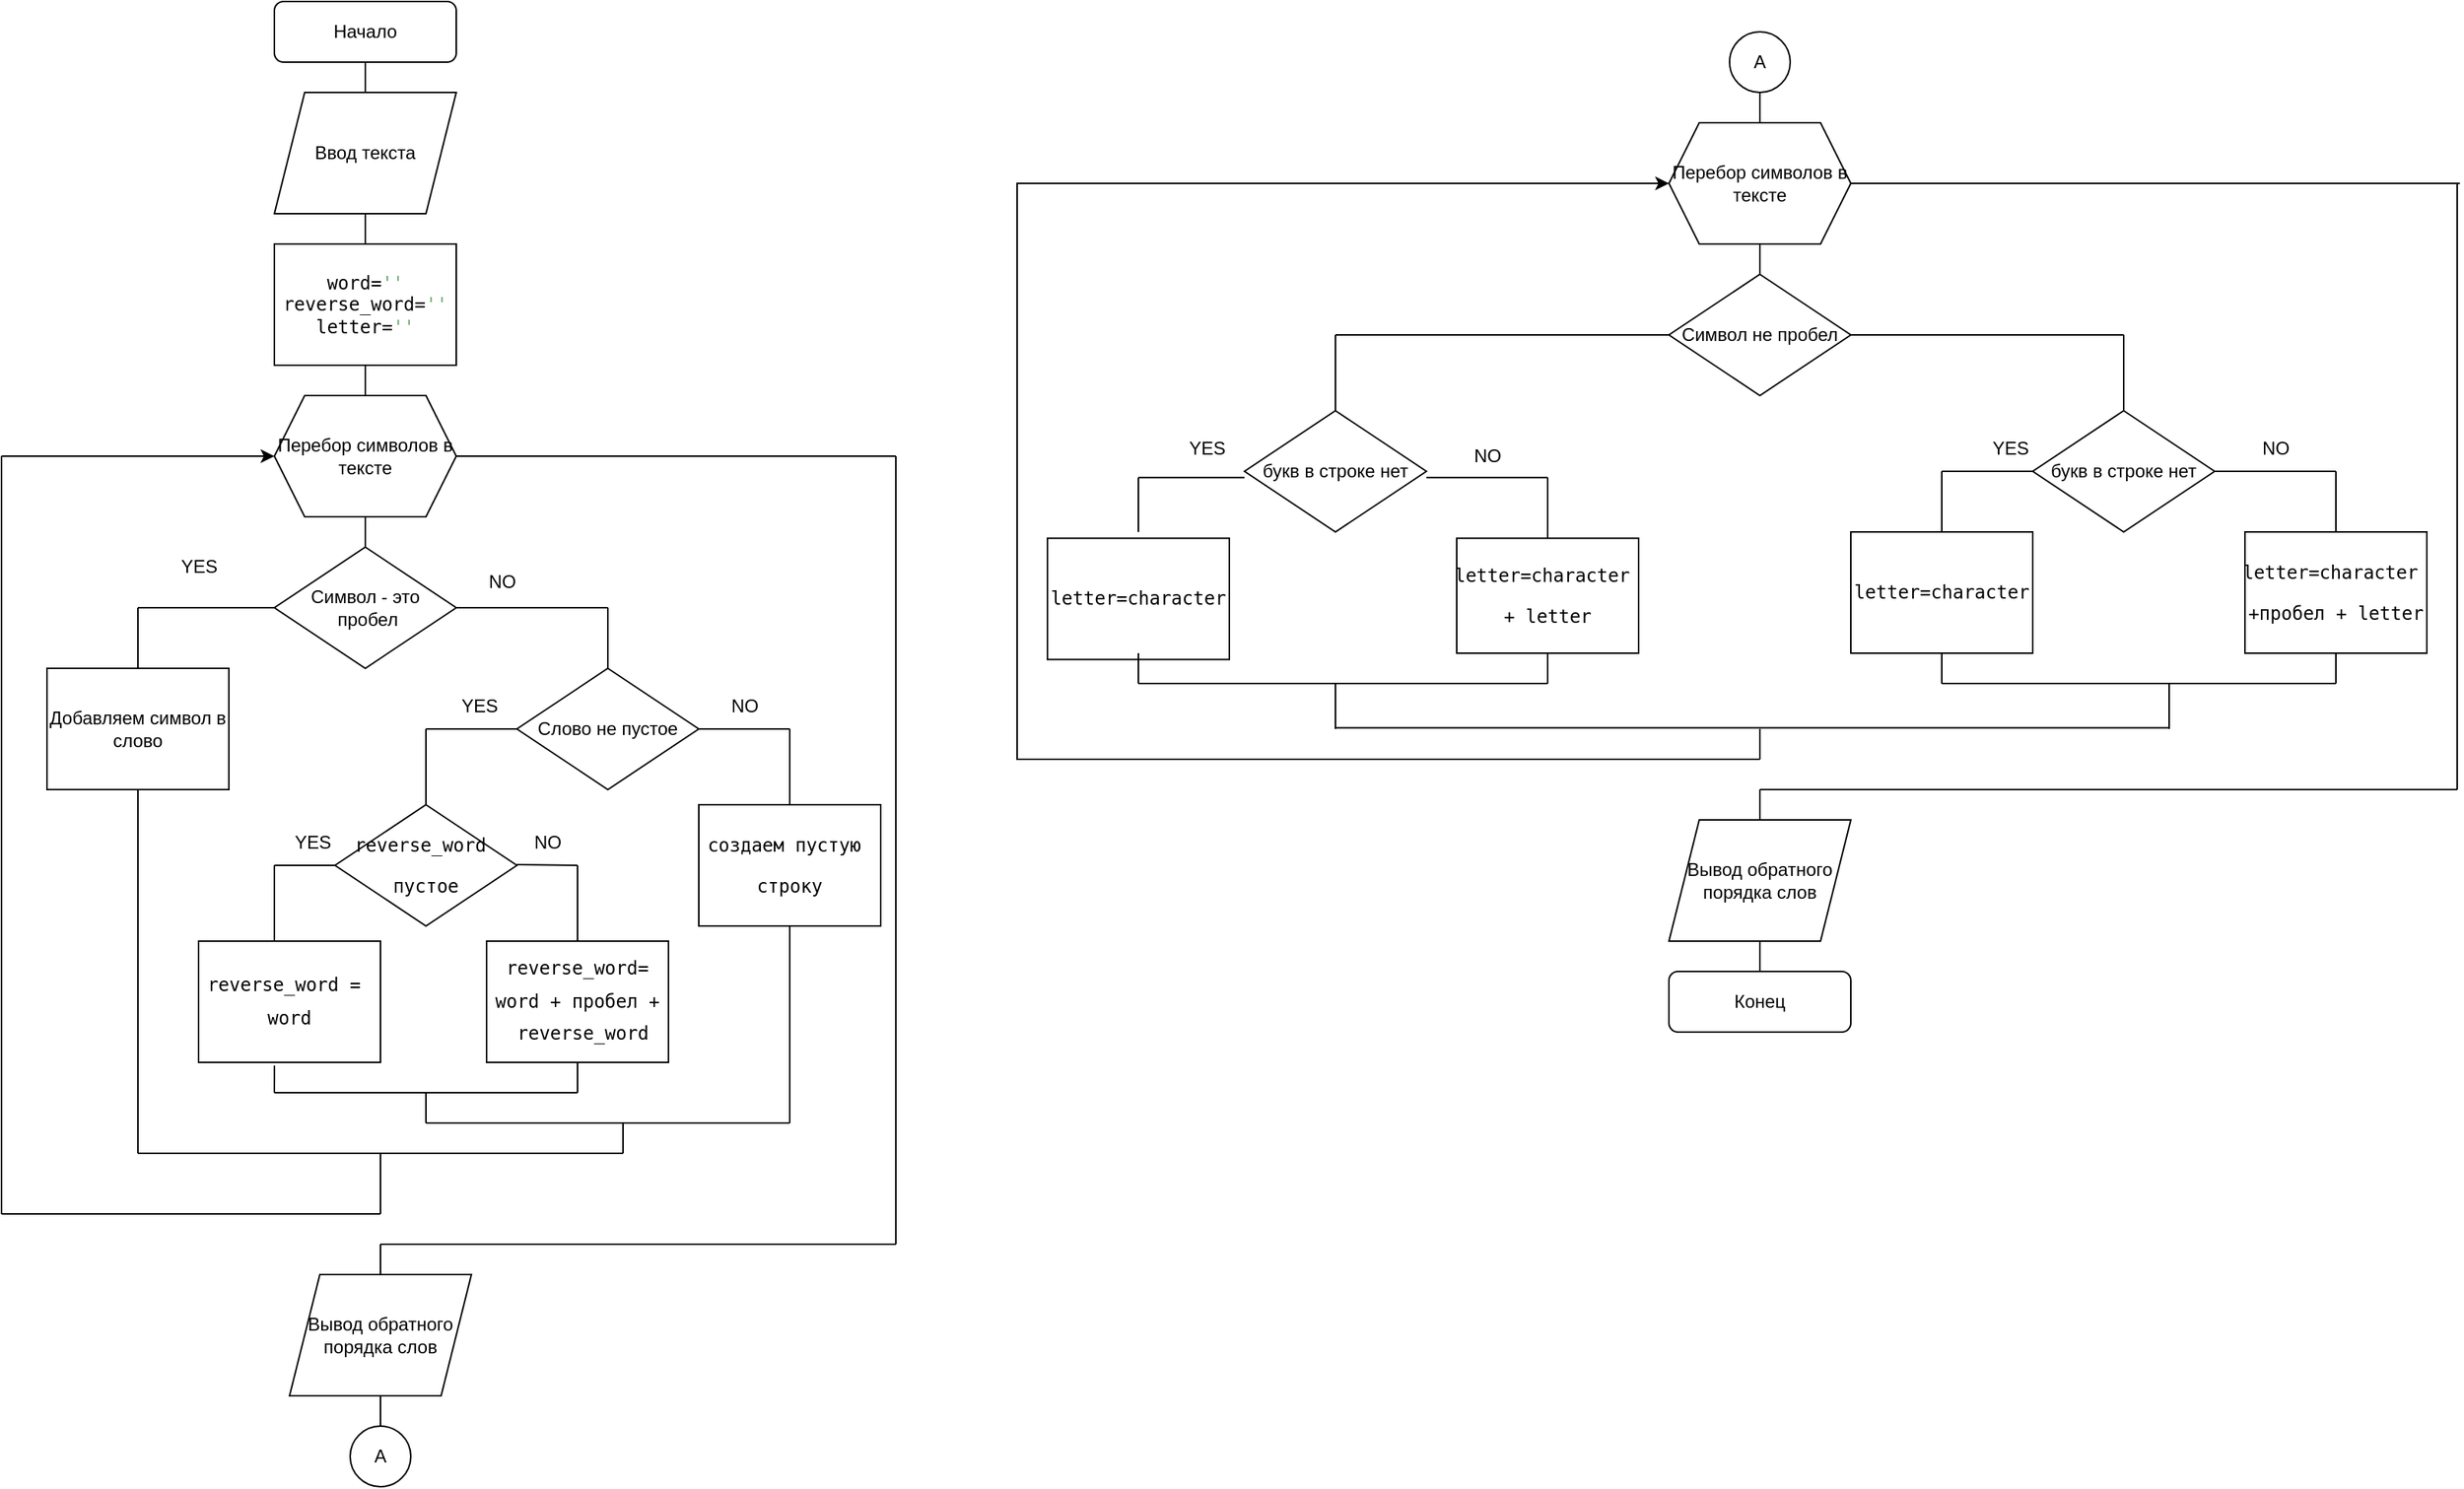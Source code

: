 <mxfile version="28.1.2">
  <diagram name="Страница — 1" id="8eSx1k_ZYEwDAiT9d2uQ">
    <mxGraphModel dx="1763" dy="1290" grid="1" gridSize="10" guides="1" tooltips="1" connect="1" arrows="1" fold="1" page="1" pageScale="1" pageWidth="827" pageHeight="1169" math="0" shadow="0">
      <root>
        <mxCell id="0" />
        <mxCell id="1" parent="0" />
        <mxCell id="wPgBuyR4cdrzYGQTB9yw-1" value="Начало" style="rounded=1;whiteSpace=wrap;html=1;" parent="1" vertex="1">
          <mxGeometry x="40" y="160" width="120" height="40" as="geometry" />
        </mxCell>
        <mxCell id="wPgBuyR4cdrzYGQTB9yw-2" value="Ввод текста" style="shape=parallelogram;perimeter=parallelogramPerimeter;whiteSpace=wrap;html=1;fixedSize=1;" parent="1" vertex="1">
          <mxGeometry x="40" y="220" width="120" height="80" as="geometry" />
        </mxCell>
        <mxCell id="wPgBuyR4cdrzYGQTB9yw-3" value="&lt;div&gt;&lt;pre style=&quot;font-family: &amp;quot;JetBrains Mono&amp;quot;, monospace;&quot;&gt;&lt;span&gt;&lt;font style=&quot;color: rgb(0, 0, 0);&quot;&gt;word=&lt;span style=&quot;color: rgb(106, 171, 115);&quot;&gt;&#39;&#39;&lt;br&gt;&lt;/span&gt;reverse_word=&lt;span style=&quot;color: rgb(106, 171, 115);&quot;&gt;&#39;&#39;&lt;br&gt;&lt;/span&gt;letter=&lt;span style=&quot;color: rgb(106, 171, 115);&quot;&gt;&#39;&#39;&lt;/span&gt;&lt;/font&gt;&lt;/span&gt;&lt;/pre&gt;&lt;/div&gt;" style="rounded=0;whiteSpace=wrap;html=1;" parent="1" vertex="1">
          <mxGeometry x="40" y="320" width="120" height="80" as="geometry" />
        </mxCell>
        <mxCell id="wPgBuyR4cdrzYGQTB9yw-4" value="Перебор символов в тексте" style="shape=hexagon;perimeter=hexagonPerimeter2;whiteSpace=wrap;html=1;fixedSize=1;" parent="1" vertex="1">
          <mxGeometry x="40" y="420" width="120" height="80" as="geometry" />
        </mxCell>
        <mxCell id="wPgBuyR4cdrzYGQTB9yw-6" value="Символ - это&lt;div&gt;&amp;nbsp;пробел&lt;/div&gt;" style="rhombus;whiteSpace=wrap;html=1;" parent="1" vertex="1">
          <mxGeometry x="40" y="520" width="120" height="80" as="geometry" />
        </mxCell>
        <mxCell id="wPgBuyR4cdrzYGQTB9yw-7" value="Добавляем символ в слово" style="rounded=0;whiteSpace=wrap;html=1;" parent="1" vertex="1">
          <mxGeometry x="-110" y="600" width="120" height="80" as="geometry" />
        </mxCell>
        <mxCell id="wPgBuyR4cdrzYGQTB9yw-8" value="Слово не пустое" style="rhombus;whiteSpace=wrap;html=1;" parent="1" vertex="1">
          <mxGeometry x="200" y="600" width="120" height="80" as="geometry" />
        </mxCell>
        <mxCell id="wPgBuyR4cdrzYGQTB9yw-9" value="&lt;div&gt;&lt;pre style=&quot;font-family: &amp;quot;JetBrains Mono&amp;quot;, monospace;&quot;&gt;создаем пустую &lt;/pre&gt;&lt;pre style=&quot;font-family: &amp;quot;JetBrains Mono&amp;quot;, monospace;&quot;&gt;строку&lt;/pre&gt;&lt;/div&gt;" style="rounded=0;whiteSpace=wrap;html=1;" parent="1" vertex="1">
          <mxGeometry x="320" y="690" width="120" height="80" as="geometry" />
        </mxCell>
        <mxCell id="wPgBuyR4cdrzYGQTB9yw-10" value="&lt;div&gt;&lt;pre style=&quot;font-family: &amp;quot;JetBrains Mono&amp;quot;, monospace;&quot;&gt;&lt;span&gt;&lt;font style=&quot;color: rgb(0, 0, 0);&quot;&gt;reverse_word &lt;/font&gt;&lt;/span&gt;&lt;/pre&gt;&lt;pre style=&quot;font-family: &amp;quot;JetBrains Mono&amp;quot;, monospace;&quot;&gt;&lt;span&gt;&lt;font style=&quot;color: rgb(0, 0, 0);&quot;&gt;пустое&lt;/font&gt;&lt;/span&gt;&lt;/pre&gt;&lt;/div&gt;" style="rhombus;whiteSpace=wrap;html=1;" parent="1" vertex="1">
          <mxGeometry x="80" y="690" width="120" height="80" as="geometry" />
        </mxCell>
        <mxCell id="wPgBuyR4cdrzYGQTB9yw-11" value="" style="endArrow=none;html=1;rounded=0;exitX=0.5;exitY=0;exitDx=0;exitDy=0;entryX=0.5;entryY=1;entryDx=0;entryDy=0;" parent="1" source="wPgBuyR4cdrzYGQTB9yw-2" target="wPgBuyR4cdrzYGQTB9yw-1" edge="1">
          <mxGeometry width="50" height="50" relative="1" as="geometry">
            <mxPoint x="70" y="210" as="sourcePoint" />
            <mxPoint x="120" y="160" as="targetPoint" />
          </mxGeometry>
        </mxCell>
        <mxCell id="wPgBuyR4cdrzYGQTB9yw-12" value="" style="endArrow=none;html=1;rounded=0;exitX=0.5;exitY=1;exitDx=0;exitDy=0;entryX=0.5;entryY=1;entryDx=0;entryDy=0;" parent="1" source="wPgBuyR4cdrzYGQTB9yw-2" target="wPgBuyR4cdrzYGQTB9yw-2" edge="1">
          <mxGeometry width="50" height="50" relative="1" as="geometry">
            <mxPoint x="100" y="250" as="sourcePoint" />
            <mxPoint x="100" y="230" as="targetPoint" />
            <Array as="points">
              <mxPoint x="100" y="320" />
            </Array>
          </mxGeometry>
        </mxCell>
        <mxCell id="wPgBuyR4cdrzYGQTB9yw-13" value="" style="endArrow=none;html=1;rounded=0;exitX=0.5;exitY=0;exitDx=0;exitDy=0;entryX=0.5;entryY=1;entryDx=0;entryDy=0;" parent="1" source="wPgBuyR4cdrzYGQTB9yw-4" target="wPgBuyR4cdrzYGQTB9yw-3" edge="1">
          <mxGeometry width="50" height="50" relative="1" as="geometry">
            <mxPoint x="130" y="430" as="sourcePoint" />
            <mxPoint x="130" y="410" as="targetPoint" />
            <Array as="points">
              <mxPoint x="100" y="410" />
            </Array>
          </mxGeometry>
        </mxCell>
        <mxCell id="wPgBuyR4cdrzYGQTB9yw-14" value="" style="endArrow=none;html=1;rounded=0;exitX=0.5;exitY=0;exitDx=0;exitDy=0;entryX=0.5;entryY=1;entryDx=0;entryDy=0;" parent="1" source="wPgBuyR4cdrzYGQTB9yw-6" target="wPgBuyR4cdrzYGQTB9yw-4" edge="1">
          <mxGeometry width="50" height="50" relative="1" as="geometry">
            <mxPoint x="150" y="610" as="sourcePoint" />
            <mxPoint x="150" y="590" as="targetPoint" />
          </mxGeometry>
        </mxCell>
        <mxCell id="wPgBuyR4cdrzYGQTB9yw-15" value="" style="endArrow=none;html=1;rounded=0;exitX=0.5;exitY=0;exitDx=0;exitDy=0;" parent="1" source="wPgBuyR4cdrzYGQTB9yw-7" edge="1">
          <mxGeometry width="50" height="50" relative="1" as="geometry">
            <mxPoint x="-20" y="550" as="sourcePoint" />
            <mxPoint x="-50" y="560" as="targetPoint" />
          </mxGeometry>
        </mxCell>
        <mxCell id="wPgBuyR4cdrzYGQTB9yw-16" value="" style="endArrow=none;html=1;rounded=0;exitX=0;exitY=0.5;exitDx=0;exitDy=0;" parent="1" source="wPgBuyR4cdrzYGQTB9yw-6" edge="1">
          <mxGeometry width="50" height="50" relative="1" as="geometry">
            <mxPoint x="20" y="540" as="sourcePoint" />
            <mxPoint x="-50" y="560" as="targetPoint" />
          </mxGeometry>
        </mxCell>
        <mxCell id="wPgBuyR4cdrzYGQTB9yw-17" value="" style="endArrow=none;html=1;rounded=0;exitX=1;exitY=0.5;exitDx=0;exitDy=0;" parent="1" source="wPgBuyR4cdrzYGQTB9yw-6" edge="1">
          <mxGeometry width="50" height="50" relative="1" as="geometry">
            <mxPoint x="220" y="560" as="sourcePoint" />
            <mxPoint x="260" y="560" as="targetPoint" />
          </mxGeometry>
        </mxCell>
        <mxCell id="wPgBuyR4cdrzYGQTB9yw-18" value="" style="endArrow=none;html=1;rounded=0;exitX=0.5;exitY=0;exitDx=0;exitDy=0;" parent="1" source="wPgBuyR4cdrzYGQTB9yw-8" edge="1">
          <mxGeometry width="50" height="50" relative="1" as="geometry">
            <mxPoint x="280" y="560" as="sourcePoint" />
            <mxPoint x="260" y="560" as="targetPoint" />
          </mxGeometry>
        </mxCell>
        <mxCell id="wPgBuyR4cdrzYGQTB9yw-19" value="" style="endArrow=none;html=1;rounded=0;exitX=0.5;exitY=0;exitDx=0;exitDy=0;" parent="1" source="wPgBuyR4cdrzYGQTB9yw-9" edge="1">
          <mxGeometry width="50" height="50" relative="1" as="geometry">
            <mxPoint x="290" y="700" as="sourcePoint" />
            <mxPoint x="380" y="640" as="targetPoint" />
          </mxGeometry>
        </mxCell>
        <mxCell id="wPgBuyR4cdrzYGQTB9yw-20" value="" style="endArrow=none;html=1;rounded=0;entryX=1;entryY=0.5;entryDx=0;entryDy=0;" parent="1" target="wPgBuyR4cdrzYGQTB9yw-8" edge="1">
          <mxGeometry width="50" height="50" relative="1" as="geometry">
            <mxPoint x="380" y="640" as="sourcePoint" />
            <mxPoint x="390" y="620" as="targetPoint" />
          </mxGeometry>
        </mxCell>
        <mxCell id="wPgBuyR4cdrzYGQTB9yw-21" value="" style="endArrow=none;html=1;rounded=0;exitX=0.5;exitY=0;exitDx=0;exitDy=0;" parent="1" source="wPgBuyR4cdrzYGQTB9yw-10" edge="1">
          <mxGeometry width="50" height="50" relative="1" as="geometry">
            <mxPoint x="230" y="650" as="sourcePoint" />
            <mxPoint x="140" y="640" as="targetPoint" />
          </mxGeometry>
        </mxCell>
        <mxCell id="wPgBuyR4cdrzYGQTB9yw-22" value="" style="endArrow=none;html=1;rounded=0;entryX=0;entryY=0.5;entryDx=0;entryDy=0;" parent="1" target="wPgBuyR4cdrzYGQTB9yw-8" edge="1">
          <mxGeometry width="50" height="50" relative="1" as="geometry">
            <mxPoint x="140" y="640" as="sourcePoint" />
            <mxPoint x="170" y="620" as="targetPoint" />
          </mxGeometry>
        </mxCell>
        <mxCell id="wPgBuyR4cdrzYGQTB9yw-23" value="" style="endArrow=none;html=1;rounded=0;" parent="1" edge="1">
          <mxGeometry width="50" height="50" relative="1" as="geometry">
            <mxPoint x="40" y="760" as="sourcePoint" />
            <mxPoint x="40" y="730" as="targetPoint" />
            <Array as="points">
              <mxPoint x="40" y="780" />
              <mxPoint x="40" y="760" />
            </Array>
          </mxGeometry>
        </mxCell>
        <mxCell id="wPgBuyR4cdrzYGQTB9yw-24" value="" style="endArrow=none;html=1;rounded=0;entryX=0.5;entryY=1;entryDx=0;entryDy=0;" parent="1" target="wPgBuyR4cdrzYGQTB9yw-9" edge="1">
          <mxGeometry width="50" height="50" relative="1" as="geometry">
            <mxPoint x="380" y="900" as="sourcePoint" />
            <mxPoint x="290" y="830" as="targetPoint" />
          </mxGeometry>
        </mxCell>
        <mxCell id="wPgBuyR4cdrzYGQTB9yw-25" value="" style="endArrow=none;html=1;rounded=0;" parent="1" edge="1">
          <mxGeometry width="50" height="50" relative="1" as="geometry">
            <mxPoint x="240" y="730" as="sourcePoint" />
            <mxPoint x="200" y="729.5" as="targetPoint" />
          </mxGeometry>
        </mxCell>
        <mxCell id="wPgBuyR4cdrzYGQTB9yw-26" value="" style="endArrow=none;html=1;rounded=0;exitX=0;exitY=0.5;exitDx=0;exitDy=0;" parent="1" source="wPgBuyR4cdrzYGQTB9yw-10" edge="1">
          <mxGeometry width="50" height="50" relative="1" as="geometry">
            <mxPoint x="260" y="810" as="sourcePoint" />
            <mxPoint x="70" y="730" as="targetPoint" />
            <Array as="points">
              <mxPoint x="40" y="730" />
            </Array>
          </mxGeometry>
        </mxCell>
        <mxCell id="wPgBuyR4cdrzYGQTB9yw-27" value="" style="endArrow=none;html=1;rounded=0;entryX=0.5;entryY=1;entryDx=0;entryDy=0;" parent="1" target="wPgBuyR4cdrzYGQTB9yw-7" edge="1">
          <mxGeometry width="50" height="50" relative="1" as="geometry">
            <mxPoint x="-50" y="920" as="sourcePoint" />
            <mxPoint x="-40" y="680" as="targetPoint" />
          </mxGeometry>
        </mxCell>
        <mxCell id="wPgBuyR4cdrzYGQTB9yw-28" value="" style="endArrow=none;html=1;rounded=0;" parent="1" edge="1">
          <mxGeometry width="50" height="50" relative="1" as="geometry">
            <mxPoint x="1140" y="610" as="sourcePoint" />
            <mxPoint x="1400" y="610" as="targetPoint" />
          </mxGeometry>
        </mxCell>
        <mxCell id="wPgBuyR4cdrzYGQTB9yw-29" value="" style="endArrow=none;html=1;rounded=0;" parent="1" edge="1">
          <mxGeometry width="50" height="50" relative="1" as="geometry">
            <mxPoint x="110" y="960" as="sourcePoint" />
            <mxPoint x="110" y="920" as="targetPoint" />
            <Array as="points" />
          </mxGeometry>
        </mxCell>
        <mxCell id="wPgBuyR4cdrzYGQTB9yw-30" value="" style="endArrow=none;html=1;rounded=0;" parent="1" edge="1">
          <mxGeometry width="50" height="50" relative="1" as="geometry">
            <mxPoint x="240" y="790" as="sourcePoint" />
            <mxPoint x="240" y="730" as="targetPoint" />
            <Array as="points">
              <mxPoint x="240" y="780" />
            </Array>
          </mxGeometry>
        </mxCell>
        <mxCell id="wPgBuyR4cdrzYGQTB9yw-31" value="&lt;div style=&quot;line-height: 80%;&quot;&gt;&lt;pre style=&quot;font-family: &amp;quot;JetBrains Mono&amp;quot;, monospace;&quot;&gt;&lt;span&gt;&lt;font style=&quot;color: rgb(0, 0, 0);&quot;&gt;reverse_word = &lt;/font&gt;&lt;/span&gt;&lt;/pre&gt;&lt;pre style=&quot;font-family: &amp;quot;JetBrains Mono&amp;quot;, monospace;&quot;&gt;&lt;span&gt;&lt;font style=&quot;color: rgb(0, 0, 0);&quot;&gt;word&lt;/font&gt;&lt;/span&gt;&lt;/pre&gt;&lt;/div&gt;" style="rounded=0;whiteSpace=wrap;html=1;" parent="1" vertex="1">
          <mxGeometry x="-10" y="780" width="120" height="80" as="geometry" />
        </mxCell>
        <mxCell id="wPgBuyR4cdrzYGQTB9yw-32" value="&lt;div style=&quot;line-height: 80%;&quot;&gt;&lt;pre style=&quot;font-family: &amp;quot;JetBrains Mono&amp;quot;, monospace;&quot;&gt;&lt;span&gt;&lt;font style=&quot;color: rgb(0, 0, 0);&quot;&gt;reverse_word=&lt;/font&gt;&lt;/span&gt;&lt;/pre&gt;&lt;pre style=&quot;font-family: &amp;quot;JetBrains Mono&amp;quot;, monospace;&quot;&gt;&lt;span&gt;&lt;font&gt;word + &lt;span&gt;&lt;font style=&quot;color: rgb(0, 0, 0);&quot;&gt;пробел &lt;/font&gt;&lt;/span&gt;+&lt;/font&gt;&lt;/span&gt;&lt;/pre&gt;&lt;pre style=&quot;font-family: &amp;quot;JetBrains Mono&amp;quot;, monospace;&quot;&gt;&lt;span&gt;&lt;font style=&quot;color: rgb(0, 0, 0);&quot;&gt; reverse_word&lt;/font&gt;&lt;/span&gt;&lt;/pre&gt;&lt;/div&gt;" style="rounded=0;whiteSpace=wrap;html=1;" parent="1" vertex="1">
          <mxGeometry x="180" y="780" width="120" height="80" as="geometry" />
        </mxCell>
        <mxCell id="wPgBuyR4cdrzYGQTB9yw-34" value="" style="endArrow=none;html=1;rounded=0;entryX=0.417;entryY=1.026;entryDx=0;entryDy=0;entryPerimeter=0;" parent="1" target="wPgBuyR4cdrzYGQTB9yw-31" edge="1">
          <mxGeometry width="50" height="50" relative="1" as="geometry">
            <mxPoint x="40" y="880" as="sourcePoint" />
            <mxPoint x="30" y="860" as="targetPoint" />
            <Array as="points" />
          </mxGeometry>
        </mxCell>
        <mxCell id="wPgBuyR4cdrzYGQTB9yw-35" value="" style="endArrow=none;html=1;rounded=0;" parent="1" edge="1">
          <mxGeometry width="50" height="50" relative="1" as="geometry">
            <mxPoint x="240" y="880" as="sourcePoint" />
            <mxPoint x="240" y="880" as="targetPoint" />
            <Array as="points">
              <mxPoint x="240" y="860" />
              <mxPoint x="240" y="870" />
            </Array>
          </mxGeometry>
        </mxCell>
        <mxCell id="wPgBuyR4cdrzYGQTB9yw-36" value="" style="endArrow=none;html=1;rounded=0;" parent="1" edge="1">
          <mxGeometry width="50" height="50" relative="1" as="geometry">
            <mxPoint x="40" y="880" as="sourcePoint" />
            <mxPoint x="240" y="880" as="targetPoint" />
          </mxGeometry>
        </mxCell>
        <mxCell id="wPgBuyR4cdrzYGQTB9yw-37" value="" style="endArrow=none;html=1;rounded=0;" parent="1" edge="1">
          <mxGeometry width="50" height="50" relative="1" as="geometry">
            <mxPoint x="140" y="880" as="sourcePoint" />
            <mxPoint x="140" y="880" as="targetPoint" />
            <Array as="points">
              <mxPoint x="140" y="900" />
            </Array>
          </mxGeometry>
        </mxCell>
        <mxCell id="wPgBuyR4cdrzYGQTB9yw-38" value="" style="endArrow=none;html=1;rounded=0;" parent="1" edge="1">
          <mxGeometry width="50" height="50" relative="1" as="geometry">
            <mxPoint x="140" y="900" as="sourcePoint" />
            <mxPoint x="380" y="900" as="targetPoint" />
          </mxGeometry>
        </mxCell>
        <mxCell id="wPgBuyR4cdrzYGQTB9yw-39" value="" style="endArrow=none;html=1;rounded=0;" parent="1" edge="1">
          <mxGeometry width="50" height="50" relative="1" as="geometry">
            <mxPoint x="270" y="920" as="sourcePoint" />
            <mxPoint x="270" y="900" as="targetPoint" />
            <Array as="points">
              <mxPoint x="270" y="920" />
            </Array>
          </mxGeometry>
        </mxCell>
        <mxCell id="wPgBuyR4cdrzYGQTB9yw-40" value="" style="endArrow=none;html=1;rounded=0;" parent="1" edge="1">
          <mxGeometry width="50" height="50" relative="1" as="geometry">
            <mxPoint x="-50" y="920" as="sourcePoint" />
            <mxPoint x="270" y="920" as="targetPoint" />
          </mxGeometry>
        </mxCell>
        <mxCell id="wPgBuyR4cdrzYGQTB9yw-41" value="Вывод обратного порядка слов" style="shape=parallelogram;perimeter=parallelogramPerimeter;whiteSpace=wrap;html=1;fixedSize=1;" parent="1" vertex="1">
          <mxGeometry x="50" y="1000" width="120" height="80" as="geometry" />
        </mxCell>
        <mxCell id="wPgBuyR4cdrzYGQTB9yw-42" value="Перебор символов в тексте" style="shape=hexagon;perimeter=hexagonPerimeter2;whiteSpace=wrap;html=1;fixedSize=1;" parent="1" vertex="1">
          <mxGeometry x="960" y="240" width="120" height="80" as="geometry" />
        </mxCell>
        <mxCell id="wPgBuyR4cdrzYGQTB9yw-43" value="Символ не пробел" style="rhombus;whiteSpace=wrap;html=1;" parent="1" vertex="1">
          <mxGeometry x="960" y="340" width="120" height="80" as="geometry" />
        </mxCell>
        <mxCell id="wPgBuyR4cdrzYGQTB9yw-44" value="букв в строке нет" style="rhombus;whiteSpace=wrap;html=1;" parent="1" vertex="1">
          <mxGeometry x="680" y="430" width="120" height="80" as="geometry" />
        </mxCell>
        <mxCell id="wPgBuyR4cdrzYGQTB9yw-45" value="&lt;div&gt;&lt;pre style=&quot;font-family: &amp;quot;JetBrains Mono&amp;quot;, monospace;&quot;&gt;&lt;font style=&quot;color: rgb(0, 0, 0);&quot;&gt;letter=character&lt;/font&gt;&lt;/pre&gt;&lt;/div&gt;" style="rounded=0;whiteSpace=wrap;html=1;" parent="1" vertex="1">
          <mxGeometry x="550" y="514.17" width="120" height="80" as="geometry" />
        </mxCell>
        <mxCell id="wPgBuyR4cdrzYGQTB9yw-46" value="&lt;div&gt;&lt;pre style=&quot;font-family: &amp;quot;JetBrains Mono&amp;quot;, monospace;&quot;&gt;&lt;span&gt;&lt;font style=&quot;color: rgb(0, 0, 0);&quot;&gt;letter=character &lt;/font&gt;&lt;/span&gt;&lt;/pre&gt;&lt;pre style=&quot;font-family: &amp;quot;JetBrains Mono&amp;quot;, monospace;&quot;&gt;&lt;span&gt;&lt;font style=&quot;color: rgb(0, 0, 0);&quot;&gt;+ letter&lt;/font&gt;&lt;/span&gt;&lt;/pre&gt;&lt;/div&gt;" style="rounded=0;whiteSpace=wrap;html=1;" parent="1" vertex="1">
          <mxGeometry x="820" y="514.17" width="120" height="75.83" as="geometry" />
        </mxCell>
        <mxCell id="wPgBuyR4cdrzYGQTB9yw-47" value="букв в строке нет" style="rhombus;whiteSpace=wrap;html=1;" parent="1" vertex="1">
          <mxGeometry x="1200" y="430" width="120" height="80" as="geometry" />
        </mxCell>
        <mxCell id="wPgBuyR4cdrzYGQTB9yw-48" value="&lt;div&gt;&lt;pre style=&quot;font-family: &amp;quot;JetBrains Mono&amp;quot;, monospace;&quot;&gt;&lt;span style=&quot;background-color: light-dark(#ffffff, var(--ge-dark-color, #121212));&quot;&gt;&lt;font style=&quot;color: rgb(0, 0, 0);&quot;&gt;letter=character&lt;/font&gt;&lt;/span&gt;&lt;/pre&gt;&lt;/div&gt;" style="rounded=0;whiteSpace=wrap;html=1;" parent="1" vertex="1">
          <mxGeometry x="1080" y="510" width="120" height="80" as="geometry" />
        </mxCell>
        <mxCell id="wPgBuyR4cdrzYGQTB9yw-49" value="&lt;div&gt;&lt;pre style=&quot;font-family: &amp;quot;JetBrains Mono&amp;quot;, monospace;&quot;&gt;&lt;span&gt;&lt;font style=&quot;color: rgb(0, 0, 0);&quot;&gt;letter=character &lt;/font&gt;&lt;/span&gt;&lt;/pre&gt;&lt;pre style=&quot;font-family: &amp;quot;JetBrains Mono&amp;quot;, monospace;&quot;&gt;&lt;span&gt;&lt;font style=&quot;color: rgb(0, 0, 0);&quot;&gt;+пробел + letter&lt;/font&gt;&lt;/span&gt;&lt;/pre&gt;&lt;/div&gt;" style="rounded=0;whiteSpace=wrap;html=1;" parent="1" vertex="1">
          <mxGeometry x="1340" y="510" width="120" height="80" as="geometry" />
        </mxCell>
        <mxCell id="wPgBuyR4cdrzYGQTB9yw-50" value="" style="endArrow=none;html=1;rounded=0;entryX=0.5;entryY=1;entryDx=0;entryDy=0;" parent="1" source="wPgBuyR4cdrzYGQTB9yw-43" target="wPgBuyR4cdrzYGQTB9yw-42" edge="1">
          <mxGeometry width="50" height="50" relative="1" as="geometry">
            <mxPoint x="980" y="430" as="sourcePoint" />
            <mxPoint x="1030" y="380" as="targetPoint" />
          </mxGeometry>
        </mxCell>
        <mxCell id="wPgBuyR4cdrzYGQTB9yw-51" value="" style="endArrow=none;html=1;rounded=0;exitX=0.5;exitY=0;exitDx=0;exitDy=0;" parent="1" source="wPgBuyR4cdrzYGQTB9yw-46" edge="1">
          <mxGeometry width="50" height="50" relative="1" as="geometry">
            <mxPoint x="880" y="434.17" as="sourcePoint" />
            <mxPoint x="880" y="474.17" as="targetPoint" />
          </mxGeometry>
        </mxCell>
        <mxCell id="wPgBuyR4cdrzYGQTB9yw-52" value="" style="endArrow=none;html=1;rounded=0;exitX=0;exitY=0.5;exitDx=0;exitDy=0;" parent="1" source="wPgBuyR4cdrzYGQTB9yw-43" edge="1">
          <mxGeometry width="50" height="50" relative="1" as="geometry">
            <mxPoint x="910" y="410" as="sourcePoint" />
            <mxPoint x="740" y="380" as="targetPoint" />
          </mxGeometry>
        </mxCell>
        <mxCell id="wPgBuyR4cdrzYGQTB9yw-53" value="" style="endArrow=none;html=1;rounded=0;entryX=1;entryY=0.5;entryDx=0;entryDy=0;" parent="1" target="wPgBuyR4cdrzYGQTB9yw-43" edge="1">
          <mxGeometry width="50" height="50" relative="1" as="geometry">
            <mxPoint x="1260" y="380" as="sourcePoint" />
            <mxPoint x="1200" y="390" as="targetPoint" />
          </mxGeometry>
        </mxCell>
        <mxCell id="wPgBuyR4cdrzYGQTB9yw-54" value="" style="endArrow=none;html=1;rounded=0;exitX=0.5;exitY=0;exitDx=0;exitDy=0;" parent="1" source="wPgBuyR4cdrzYGQTB9yw-47" edge="1">
          <mxGeometry width="50" height="50" relative="1" as="geometry">
            <mxPoint x="1250" y="420" as="sourcePoint" />
            <mxPoint x="1260" y="380" as="targetPoint" />
          </mxGeometry>
        </mxCell>
        <mxCell id="wPgBuyR4cdrzYGQTB9yw-55" value="" style="endArrow=none;html=1;rounded=0;exitX=0.5;exitY=0;exitDx=0;exitDy=0;" parent="1" source="wPgBuyR4cdrzYGQTB9yw-44" edge="1">
          <mxGeometry width="50" height="50" relative="1" as="geometry">
            <mxPoint x="730" y="400" as="sourcePoint" />
            <mxPoint x="740" y="380" as="targetPoint" />
          </mxGeometry>
        </mxCell>
        <mxCell id="wPgBuyR4cdrzYGQTB9yw-56" value="" style="endArrow=none;html=1;rounded=0;entryX=1;entryY=0.5;entryDx=0;entryDy=0;" parent="1" edge="1">
          <mxGeometry width="50" height="50" relative="1" as="geometry">
            <mxPoint x="880" y="474.17" as="sourcePoint" />
            <mxPoint x="800" y="474.17" as="targetPoint" />
          </mxGeometry>
        </mxCell>
        <mxCell id="wPgBuyR4cdrzYGQTB9yw-57" value="" style="endArrow=none;html=1;rounded=0;" parent="1" edge="1">
          <mxGeometry width="50" height="50" relative="1" as="geometry">
            <mxPoint x="610" y="510" as="sourcePoint" />
            <mxPoint x="610" y="474.17" as="targetPoint" />
            <Array as="points">
              <mxPoint x="610" y="494.17" />
            </Array>
          </mxGeometry>
        </mxCell>
        <mxCell id="wPgBuyR4cdrzYGQTB9yw-58" value="" style="endArrow=none;html=1;rounded=0;entryX=0;entryY=0.5;entryDx=0;entryDy=0;" parent="1" edge="1">
          <mxGeometry width="50" height="50" relative="1" as="geometry">
            <mxPoint x="610" y="474.17" as="sourcePoint" />
            <mxPoint x="680" y="474.17" as="targetPoint" />
          </mxGeometry>
        </mxCell>
        <mxCell id="wPgBuyR4cdrzYGQTB9yw-59" value="" style="endArrow=none;html=1;rounded=0;exitX=0.5;exitY=0;exitDx=0;exitDy=0;" parent="1" source="wPgBuyR4cdrzYGQTB9yw-48" edge="1">
          <mxGeometry width="50" height="50" relative="1" as="geometry">
            <mxPoint x="1160" y="480" as="sourcePoint" />
            <mxPoint x="1140" y="470" as="targetPoint" />
          </mxGeometry>
        </mxCell>
        <mxCell id="wPgBuyR4cdrzYGQTB9yw-60" value="" style="endArrow=none;html=1;rounded=0;entryX=0;entryY=0.5;entryDx=0;entryDy=0;" parent="1" target="wPgBuyR4cdrzYGQTB9yw-47" edge="1">
          <mxGeometry width="50" height="50" relative="1" as="geometry">
            <mxPoint x="1140" y="470" as="sourcePoint" />
            <mxPoint x="1130" y="440" as="targetPoint" />
          </mxGeometry>
        </mxCell>
        <mxCell id="wPgBuyR4cdrzYGQTB9yw-61" value="" style="endArrow=none;html=1;rounded=0;exitX=1;exitY=0.5;exitDx=0;exitDy=0;" parent="1" source="wPgBuyR4cdrzYGQTB9yw-47" edge="1">
          <mxGeometry width="50" height="50" relative="1" as="geometry">
            <mxPoint x="1330" y="470" as="sourcePoint" />
            <mxPoint x="1400" y="470" as="targetPoint" />
          </mxGeometry>
        </mxCell>
        <mxCell id="wPgBuyR4cdrzYGQTB9yw-62" value="" style="endArrow=none;html=1;rounded=0;exitX=0.5;exitY=0;exitDx=0;exitDy=0;" parent="1" source="wPgBuyR4cdrzYGQTB9yw-49" edge="1">
          <mxGeometry width="50" height="50" relative="1" as="geometry">
            <mxPoint x="1510" y="460" as="sourcePoint" />
            <mxPoint x="1400" y="470" as="targetPoint" />
          </mxGeometry>
        </mxCell>
        <mxCell id="wPgBuyR4cdrzYGQTB9yw-63" value="" style="endArrow=none;html=1;rounded=0;" parent="1" edge="1">
          <mxGeometry width="50" height="50" relative="1" as="geometry">
            <mxPoint x="610" y="594.17" as="sourcePoint" />
            <mxPoint x="610" y="610" as="targetPoint" />
            <Array as="points">
              <mxPoint x="610" y="590" />
            </Array>
          </mxGeometry>
        </mxCell>
        <mxCell id="wPgBuyR4cdrzYGQTB9yw-64" value="" style="endArrow=none;html=1;rounded=0;" parent="1" edge="1">
          <mxGeometry width="50" height="50" relative="1" as="geometry">
            <mxPoint x="610" y="610" as="sourcePoint" />
            <mxPoint x="880" y="610" as="targetPoint" />
          </mxGeometry>
        </mxCell>
        <mxCell id="wPgBuyR4cdrzYGQTB9yw-65" value="" style="endArrow=none;html=1;rounded=0;entryX=0.5;entryY=1;entryDx=0;entryDy=0;" parent="1" target="wPgBuyR4cdrzYGQTB9yw-46" edge="1">
          <mxGeometry width="50" height="50" relative="1" as="geometry">
            <mxPoint x="880" y="610" as="sourcePoint" />
            <mxPoint x="870" y="604.17" as="targetPoint" />
          </mxGeometry>
        </mxCell>
        <mxCell id="wPgBuyR4cdrzYGQTB9yw-66" value="" style="endArrow=none;html=1;rounded=0;entryX=0.5;entryY=1;entryDx=0;entryDy=0;" parent="1" edge="1">
          <mxGeometry width="50" height="50" relative="1" as="geometry">
            <mxPoint x="1140" y="610" as="sourcePoint" />
            <mxPoint x="1140" y="590" as="targetPoint" />
          </mxGeometry>
        </mxCell>
        <mxCell id="wPgBuyR4cdrzYGQTB9yw-67" value="" style="endArrow=none;html=1;rounded=0;exitX=0.5;exitY=1;exitDx=0;exitDy=0;" parent="1" source="wPgBuyR4cdrzYGQTB9yw-49" edge="1">
          <mxGeometry width="50" height="50" relative="1" as="geometry">
            <mxPoint x="1400" y="600" as="sourcePoint" />
            <mxPoint x="1400" y="610" as="targetPoint" />
          </mxGeometry>
        </mxCell>
        <mxCell id="wPgBuyR4cdrzYGQTB9yw-68" value="" style="endArrow=none;html=1;rounded=0;" parent="1" edge="1">
          <mxGeometry width="50" height="50" relative="1" as="geometry">
            <mxPoint x="1290" y="639.29" as="sourcePoint" />
            <mxPoint x="740" y="639.29" as="targetPoint" />
          </mxGeometry>
        </mxCell>
        <mxCell id="wPgBuyR4cdrzYGQTB9yw-69" value="" style="endArrow=none;html=1;rounded=0;entryX=0.5;entryY=1;entryDx=0;entryDy=0;" parent="1" edge="1">
          <mxGeometry width="50" height="50" relative="1" as="geometry">
            <mxPoint x="110" y="960" as="sourcePoint" />
            <mxPoint x="90" y="960" as="targetPoint" />
            <Array as="points">
              <mxPoint x="-140" y="960" />
            </Array>
          </mxGeometry>
        </mxCell>
        <mxCell id="wPgBuyR4cdrzYGQTB9yw-70" value="" style="endArrow=none;html=1;rounded=0;" parent="1" edge="1">
          <mxGeometry width="50" height="50" relative="1" as="geometry">
            <mxPoint x="-140" y="960" as="sourcePoint" />
            <mxPoint x="-140" y="460" as="targetPoint" />
          </mxGeometry>
        </mxCell>
        <mxCell id="wPgBuyR4cdrzYGQTB9yw-71" value="" style="endArrow=none;html=1;rounded=0;" parent="1" edge="1">
          <mxGeometry width="50" height="50" relative="1" as="geometry">
            <mxPoint x="-140" y="460" as="sourcePoint" />
            <mxPoint x="30" y="460" as="targetPoint" />
          </mxGeometry>
        </mxCell>
        <mxCell id="wPgBuyR4cdrzYGQTB9yw-72" value="" style="endArrow=classic;html=1;rounded=0;entryX=0;entryY=0.5;entryDx=0;entryDy=0;" parent="1" target="wPgBuyR4cdrzYGQTB9yw-4" edge="1">
          <mxGeometry width="50" height="50" relative="1" as="geometry">
            <mxPoint x="-60" y="460" as="sourcePoint" />
            <mxPoint x="-10" y="450" as="targetPoint" />
          </mxGeometry>
        </mxCell>
        <mxCell id="wPgBuyR4cdrzYGQTB9yw-73" value="" style="endArrow=none;html=1;rounded=0;entryX=1;entryY=0.5;entryDx=0;entryDy=0;" parent="1" target="wPgBuyR4cdrzYGQTB9yw-4" edge="1">
          <mxGeometry width="50" height="50" relative="1" as="geometry">
            <mxPoint x="450" y="460" as="sourcePoint" />
            <mxPoint x="260" y="590" as="targetPoint" />
          </mxGeometry>
        </mxCell>
        <mxCell id="wPgBuyR4cdrzYGQTB9yw-74" value="" style="endArrow=none;html=1;rounded=0;" parent="1" edge="1">
          <mxGeometry width="50" height="50" relative="1" as="geometry">
            <mxPoint x="450" y="980" as="sourcePoint" />
            <mxPoint x="450" y="460" as="targetPoint" />
          </mxGeometry>
        </mxCell>
        <mxCell id="wPgBuyR4cdrzYGQTB9yw-75" value="" style="endArrow=none;html=1;rounded=0;" parent="1" edge="1">
          <mxGeometry width="50" height="50" relative="1" as="geometry">
            <mxPoint x="450" y="980" as="sourcePoint" />
            <mxPoint x="110" y="980" as="targetPoint" />
          </mxGeometry>
        </mxCell>
        <mxCell id="wPgBuyR4cdrzYGQTB9yw-76" value="" style="endArrow=none;html=1;rounded=0;" parent="1" edge="1">
          <mxGeometry width="50" height="50" relative="1" as="geometry">
            <mxPoint x="110" y="1000" as="sourcePoint" />
            <mxPoint x="110" y="980" as="targetPoint" />
            <Array as="points" />
          </mxGeometry>
        </mxCell>
        <mxCell id="wPgBuyR4cdrzYGQTB9yw-77" value="" style="endArrow=none;html=1;rounded=0;" parent="1" edge="1">
          <mxGeometry width="50" height="50" relative="1" as="geometry">
            <mxPoint x="740" y="640" as="sourcePoint" />
            <mxPoint x="740" y="610" as="targetPoint" />
            <Array as="points" />
          </mxGeometry>
        </mxCell>
        <mxCell id="wPgBuyR4cdrzYGQTB9yw-78" value="" style="endArrow=none;html=1;rounded=0;" parent="1" edge="1">
          <mxGeometry width="50" height="50" relative="1" as="geometry">
            <mxPoint x="1290" y="640" as="sourcePoint" />
            <mxPoint x="1290" y="610" as="targetPoint" />
            <Array as="points" />
          </mxGeometry>
        </mxCell>
        <mxCell id="wPgBuyR4cdrzYGQTB9yw-79" value="" style="endArrow=none;html=1;rounded=0;" parent="1" edge="1">
          <mxGeometry width="50" height="50" relative="1" as="geometry">
            <mxPoint x="1020" y="660" as="sourcePoint" />
            <mxPoint x="1020" y="640" as="targetPoint" />
            <Array as="points" />
          </mxGeometry>
        </mxCell>
        <mxCell id="wPgBuyR4cdrzYGQTB9yw-80" value="" style="endArrow=none;html=1;rounded=0;" parent="1" edge="1">
          <mxGeometry width="50" height="50" relative="1" as="geometry">
            <mxPoint x="1020" y="660" as="sourcePoint" />
            <mxPoint x="530" y="660" as="targetPoint" />
          </mxGeometry>
        </mxCell>
        <mxCell id="wPgBuyR4cdrzYGQTB9yw-81" value="" style="endArrow=none;html=1;rounded=0;" parent="1" edge="1">
          <mxGeometry width="50" height="50" relative="1" as="geometry">
            <mxPoint x="530" y="279.5" as="sourcePoint" />
            <mxPoint x="530" y="660.5" as="targetPoint" />
          </mxGeometry>
        </mxCell>
        <mxCell id="wPgBuyR4cdrzYGQTB9yw-82" value="" style="endArrow=classic;html=1;rounded=0;" parent="1" edge="1">
          <mxGeometry width="50" height="50" relative="1" as="geometry">
            <mxPoint x="530" y="280" as="sourcePoint" />
            <mxPoint x="960" y="280" as="targetPoint" />
          </mxGeometry>
        </mxCell>
        <mxCell id="wPgBuyR4cdrzYGQTB9yw-83" value="" style="endArrow=none;html=1;rounded=0;exitX=1;exitY=0.5;exitDx=0;exitDy=0;" parent="1" source="wPgBuyR4cdrzYGQTB9yw-42" edge="1">
          <mxGeometry width="50" height="50" relative="1" as="geometry">
            <mxPoint x="1330" y="290" as="sourcePoint" />
            <mxPoint x="1481.778" y="280" as="targetPoint" />
          </mxGeometry>
        </mxCell>
        <mxCell id="wPgBuyR4cdrzYGQTB9yw-84" value="" style="endArrow=none;html=1;rounded=0;" parent="1" edge="1">
          <mxGeometry width="50" height="50" relative="1" as="geometry">
            <mxPoint x="1480" y="279.5" as="sourcePoint" />
            <mxPoint x="1480" y="680" as="targetPoint" />
          </mxGeometry>
        </mxCell>
        <mxCell id="wPgBuyR4cdrzYGQTB9yw-85" value="" style="endArrow=none;html=1;rounded=0;" parent="1" edge="1">
          <mxGeometry width="50" height="50" relative="1" as="geometry">
            <mxPoint x="1020" y="680" as="sourcePoint" />
            <mxPoint x="1480" y="680" as="targetPoint" />
          </mxGeometry>
        </mxCell>
        <mxCell id="wPgBuyR4cdrzYGQTB9yw-86" value="" style="endArrow=none;html=1;rounded=0;" parent="1" edge="1">
          <mxGeometry width="50" height="50" relative="1" as="geometry">
            <mxPoint x="1020" y="700" as="sourcePoint" />
            <mxPoint x="1020" y="680" as="targetPoint" />
            <Array as="points" />
          </mxGeometry>
        </mxCell>
        <mxCell id="wPgBuyR4cdrzYGQTB9yw-87" value="Вывод обратного порядка слов" style="shape=parallelogram;perimeter=parallelogramPerimeter;whiteSpace=wrap;html=1;fixedSize=1;" parent="1" vertex="1">
          <mxGeometry x="960" y="700" width="120" height="80" as="geometry" />
        </mxCell>
        <mxCell id="wPgBuyR4cdrzYGQTB9yw-88" value="" style="endArrow=none;html=1;rounded=0;exitX=0.5;exitY=1;exitDx=0;exitDy=0;" parent="1" source="wPgBuyR4cdrzYGQTB9yw-41" edge="1">
          <mxGeometry width="50" height="50" relative="1" as="geometry">
            <mxPoint x="90" y="1080" as="sourcePoint" />
            <mxPoint x="110" y="1100" as="targetPoint" />
          </mxGeometry>
        </mxCell>
        <mxCell id="wPgBuyR4cdrzYGQTB9yw-89" value="А" style="ellipse;whiteSpace=wrap;html=1;aspect=fixed;" parent="1" vertex="1">
          <mxGeometry x="90" y="1100" width="40" height="40" as="geometry" />
        </mxCell>
        <mxCell id="wPgBuyR4cdrzYGQTB9yw-90" value="А" style="ellipse;whiteSpace=wrap;html=1;aspect=fixed;" parent="1" vertex="1">
          <mxGeometry x="1000" y="180" width="40" height="40" as="geometry" />
        </mxCell>
        <mxCell id="wPgBuyR4cdrzYGQTB9yw-91" value="" style="endArrow=none;html=1;rounded=0;entryX=0.5;entryY=1;entryDx=0;entryDy=0;" parent="1" edge="1">
          <mxGeometry width="50" height="50" relative="1" as="geometry">
            <mxPoint x="1020" y="240" as="sourcePoint" />
            <mxPoint x="1020" y="220" as="targetPoint" />
          </mxGeometry>
        </mxCell>
        <mxCell id="wPgBuyR4cdrzYGQTB9yw-92" value="YES" style="text;html=1;align=center;verticalAlign=middle;resizable=0;points=[];autosize=1;strokeColor=none;fillColor=none;" parent="1" vertex="1">
          <mxGeometry x="-35" y="518" width="50" height="30" as="geometry" />
        </mxCell>
        <mxCell id="wPgBuyR4cdrzYGQTB9yw-94" value="YES" style="text;html=1;align=center;verticalAlign=middle;resizable=0;points=[];autosize=1;strokeColor=none;fillColor=none;" parent="1" vertex="1">
          <mxGeometry x="150" y="610" width="50" height="30" as="geometry" />
        </mxCell>
        <mxCell id="wPgBuyR4cdrzYGQTB9yw-95" value="YES" style="text;html=1;align=center;verticalAlign=middle;resizable=0;points=[];autosize=1;strokeColor=none;fillColor=none;" parent="1" vertex="1">
          <mxGeometry x="40" y="700" width="50" height="30" as="geometry" />
        </mxCell>
        <mxCell id="wPgBuyR4cdrzYGQTB9yw-96" value="YES" style="text;html=1;align=center;verticalAlign=middle;resizable=0;points=[];autosize=1;strokeColor=none;fillColor=none;" parent="1" vertex="1">
          <mxGeometry x="630" y="440" width="50" height="30" as="geometry" />
        </mxCell>
        <mxCell id="wPgBuyR4cdrzYGQTB9yw-97" value="YES" style="text;html=1;align=center;verticalAlign=middle;resizable=0;points=[];autosize=1;strokeColor=none;fillColor=none;" parent="1" vertex="1">
          <mxGeometry x="1160" y="440" width="50" height="30" as="geometry" />
        </mxCell>
        <mxCell id="wPgBuyR4cdrzYGQTB9yw-98" value="NO" style="text;html=1;align=center;verticalAlign=middle;resizable=0;points=[];autosize=1;strokeColor=none;fillColor=none;" parent="1" vertex="1">
          <mxGeometry x="170" y="528" width="40" height="30" as="geometry" />
        </mxCell>
        <mxCell id="wPgBuyR4cdrzYGQTB9yw-100" value="NO" style="text;html=1;align=center;verticalAlign=middle;resizable=0;points=[];autosize=1;strokeColor=none;fillColor=none;" parent="1" vertex="1">
          <mxGeometry x="330" y="610" width="40" height="30" as="geometry" />
        </mxCell>
        <mxCell id="wPgBuyR4cdrzYGQTB9yw-101" value="NO" style="text;html=1;align=center;verticalAlign=middle;resizable=0;points=[];autosize=1;strokeColor=none;fillColor=none;" parent="1" vertex="1">
          <mxGeometry x="200" y="700" width="40" height="30" as="geometry" />
        </mxCell>
        <mxCell id="wPgBuyR4cdrzYGQTB9yw-102" value="NO" style="text;html=1;align=center;verticalAlign=middle;resizable=0;points=[];autosize=1;strokeColor=none;fillColor=none;" parent="1" vertex="1">
          <mxGeometry x="820" y="445" width="40" height="30" as="geometry" />
        </mxCell>
        <mxCell id="wPgBuyR4cdrzYGQTB9yw-103" value="NO" style="text;html=1;align=center;verticalAlign=middle;resizable=0;points=[];autosize=1;strokeColor=none;fillColor=none;" parent="1" vertex="1">
          <mxGeometry x="1340" y="440" width="40" height="30" as="geometry" />
        </mxCell>
        <mxCell id="xkIm4aKQH2jARWYYDN9G-1" value="Конец" style="rounded=1;whiteSpace=wrap;html=1;" vertex="1" parent="1">
          <mxGeometry x="960" y="800" width="120" height="40" as="geometry" />
        </mxCell>
        <mxCell id="xkIm4aKQH2jARWYYDN9G-2" value="" style="endArrow=none;html=1;rounded=0;" edge="1" parent="1">
          <mxGeometry width="50" height="50" relative="1" as="geometry">
            <mxPoint x="1020" y="800" as="sourcePoint" />
            <mxPoint x="1020" y="780" as="targetPoint" />
            <Array as="points" />
          </mxGeometry>
        </mxCell>
      </root>
    </mxGraphModel>
  </diagram>
</mxfile>
